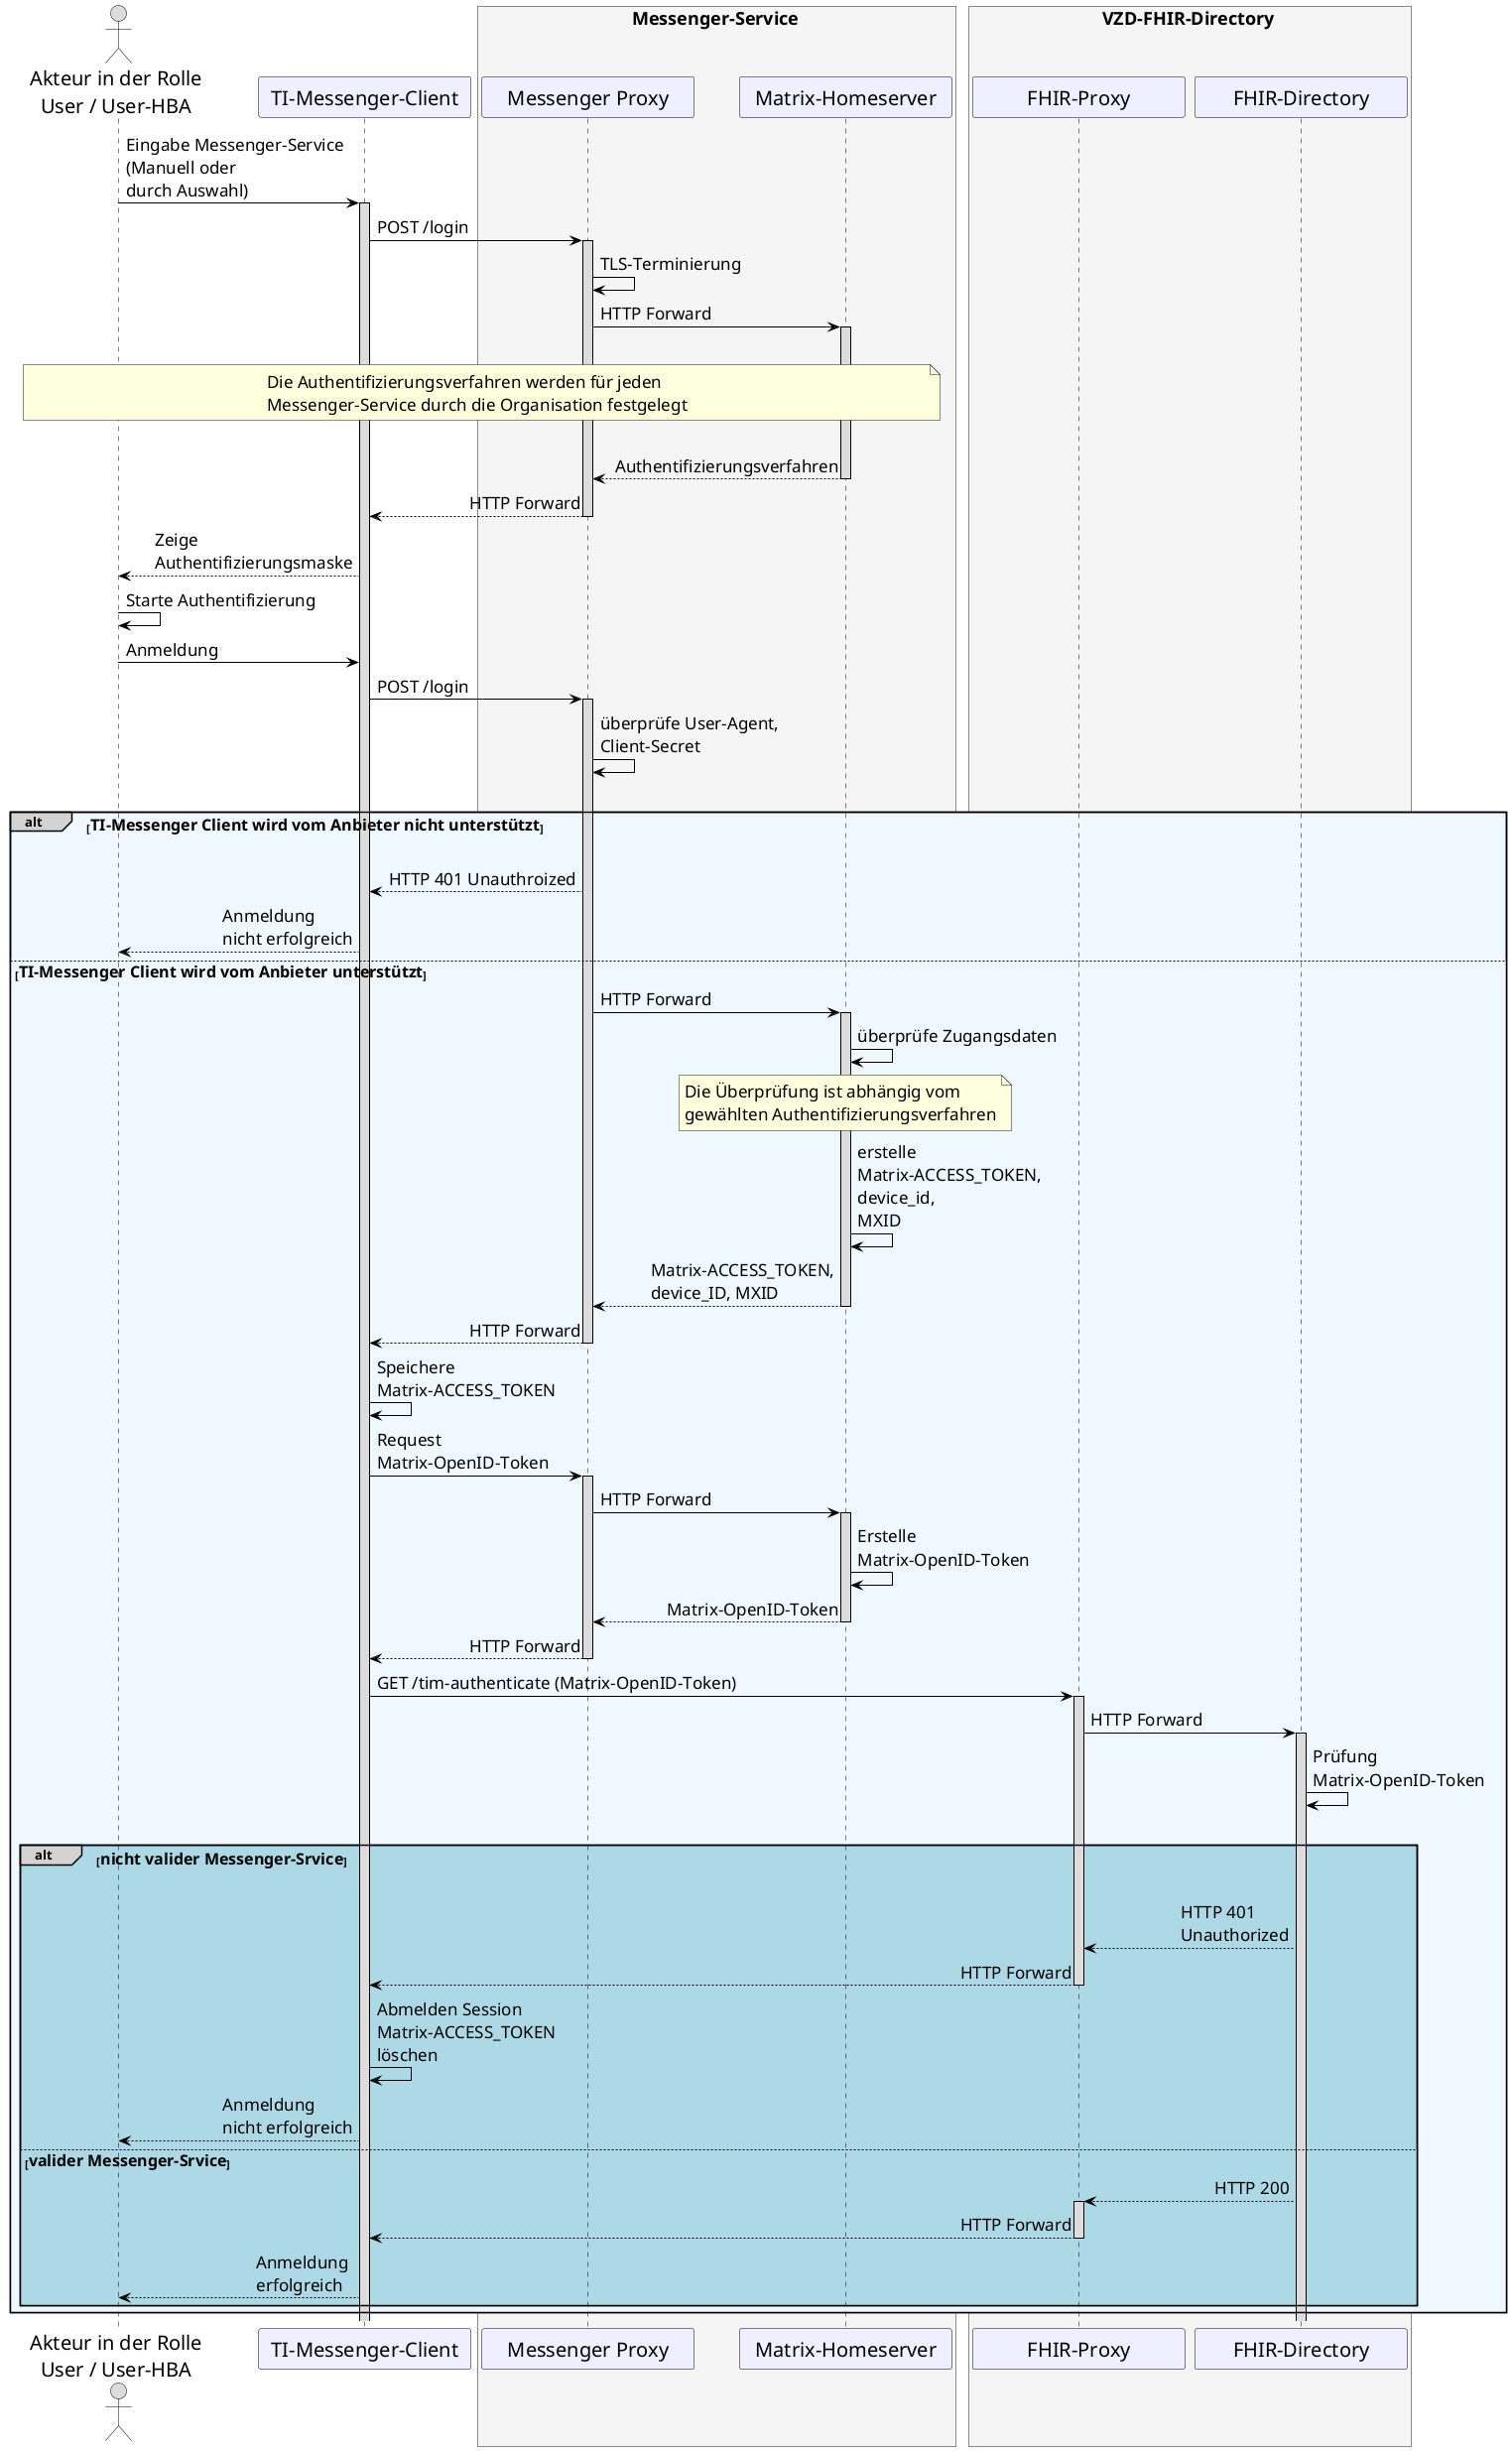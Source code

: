/' 
# TI-Messenger 1.1
# TI-Messenger-Dienst
# UC - 10057
# Sequence Diagram
# Name: Anmeldung eines Akteurs am Messenger-Service
'/

@startuml
skinparam sequenceMessageAlign direction
skinparam minClassWidth 200
skinparam BoxPadding 1
skinparam sequenceReferenceHeaderBackgroundColor palegreen
scale max 2048 width

skinparam sequence {
ArrowColor black
ArrowFontSize 17
ActorBorderColor black
LifeLineBorderColor black
LifeLineBackgroundColor Gainsboro

ParticipantBorderColor Motivation
ParticipantBackgroundColor Motivation
ParticipantFontName Impact
ParticipantFontSize 20
ParticipantFontColor black
ParticipantBorderColor Black
ParticipantBackgroundColor MOTIVATION

ActorBackgroundColor Gainsboro
ActorFontColor black
ActorFontSize 20
ActorFontName Aapex
}
    actor U as "Akteur in der Rolle\nUser / User-HBA"
    participant C as "TI-Messenger-Client"
    box <size:18>Messenger-Service</size> #WhiteSmoke
      participant MP as "Messenger Proxy"
      participant MH as "Matrix-Homeserver"
    end box
    box <size:18>VZD-FHIR-Directory</size> #WhiteSmoke
      participant FP as "FHIR-Proxy"
      participant VZD as "FHIR-Directory"
    end box

  U->C: Eingabe Messenger-Service \n(Manuell oder \ndurch Auswahl)
    Activate C
  C->MP: POST /login
    Activate MP
  MP->MP: TLS-Terminierung
  MP->MH: HTTP Forward
   Activate MH

|||
note over U, MH: <size:17>Die Authentifizierungsverfahren werden für jeden \n<size:17>Messenger-Service durch die Organisation festgelegt</size>
|||

  MH-->MP: Authentifizierungsverfahren
    Deactivate MH
  MP-->C: HTTP Forward
    Deactivate MP
  C-->U: Zeige \nAuthentifizierungsmaske
  U->U: Starte Authentifizierung
  U->C: Anmeldung
  C->MP: POST /login
    Activate MP
  MP->MP: überprüfe User-Agent, \nClient-Secret

|||
alt#LightGrey #AliceBlue <size:16>TI-Messenger Client wird vom Anbieter nicht unterstützt</size>
|||  

  MP-->C: HTTP 401 Unauthroized
  C-->U: Anmeldung \nnicht erfolgreich
  
    else <size:16>TI-Messenger Client wird vom Anbieter unterstützt</size>
  
    MP->MH: HTTP Forward
      Activate MH
    MH->MH: überprüfe Zugangsdaten
    
    note over MH, MH: <size:17>Die Überprüfung ist abhängig vom \n<size:17>gewählten Authentifizierungsverfahren</size>
    
    MH->MH: erstelle \nMatrix-ACCESS_TOKEN, \ndevice_id, \nMXID
    MH-->MP: Matrix-ACCESS_TOKEN, \ndevice_ID, MXID
      Deactivate MH
    MP-->C: HTTP Forward
      Deactivate MP
    C->C: Speichere \nMatrix-ACCESS_TOKEN
    C->MP: Request \nMatrix-OpenID-Token
      Activate MP
    MP->MH: HTTP Forward
      Activate MH
    MH->MH: Erstelle \nMatrix-OpenID-Token
    MH-->MP: Matrix-OpenID-Token
      Deactivate MH
    MP-->C: HTTP Forward
      Deactivate MP
    
    C->FP: GET /tim-authenticate (Matrix-OpenID-Token)
      Activate FP
    FP->VZD: HTTP Forward
      Activate VZD
    VZD->VZD: Prüfung \nMatrix-OpenID-Token

      |||
      alt#LightGrey #LightBlue <size:16>nicht valider Messenger-Srvice</size>
      |||  

        VZD-->FP: HTTP 401 \nUnauthorized 
        FP-->C: HTTP Forward
          Deactivate FP
        C->C: Abmelden Session \nMatrix-ACCESS_TOKEN \nlöschen
        C-->U: Anmeldung \nnicht erfolgreich
        
        else <size:16>valider Messenger-Srvice</size>
          VZD-->FP: HTTP 200
            Activate FP
          FP-->C: HTTP Forward
            Deactivate FP
          C-->U: Anmeldung \nerfolgreich

      end  
end

@enduml
